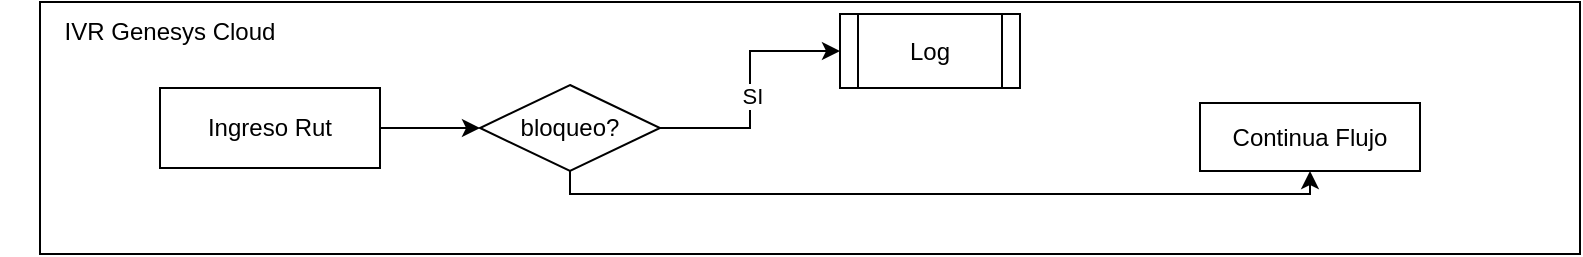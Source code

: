<mxfile version="22.1.11" type="github">
  <diagram name="Opción S3" id="2_QoWsmIpwzopcO--w2Y">
    <mxGraphModel dx="1079" dy="1104" grid="1" gridSize="10" guides="1" tooltips="1" connect="1" arrows="1" fold="1" page="1" pageScale="1" pageWidth="1169" pageHeight="827" math="0" shadow="0">
      <root>
        <mxCell id="0" />
        <mxCell id="1" parent="0" />
        <mxCell id="YYY3uUpcTJU4uNfkz4Mn-2" value="" style="rounded=0;whiteSpace=wrap;html=1;" vertex="1" parent="1">
          <mxGeometry x="150" y="260" width="770" height="126" as="geometry" />
        </mxCell>
        <mxCell id="YYY3uUpcTJU4uNfkz4Mn-8" style="edgeStyle=orthogonalEdgeStyle;rounded=0;orthogonalLoop=1;jettySize=auto;html=1;entryX=0;entryY=0.5;entryDx=0;entryDy=0;" edge="1" parent="1" source="YYY3uUpcTJU4uNfkz4Mn-3" target="YYY3uUpcTJU4uNfkz4Mn-7">
          <mxGeometry relative="1" as="geometry" />
        </mxCell>
        <mxCell id="YYY3uUpcTJU4uNfkz4Mn-9" value="SI" style="edgeLabel;html=1;align=center;verticalAlign=middle;resizable=0;points=[];" vertex="1" connectable="0" parent="YYY3uUpcTJU4uNfkz4Mn-8">
          <mxGeometry x="-0.05" y="-1" relative="1" as="geometry">
            <mxPoint as="offset" />
          </mxGeometry>
        </mxCell>
        <mxCell id="YYY3uUpcTJU4uNfkz4Mn-12" style="edgeStyle=orthogonalEdgeStyle;rounded=0;orthogonalLoop=1;jettySize=auto;html=1;" edge="1" parent="1" source="YYY3uUpcTJU4uNfkz4Mn-3" target="YYY3uUpcTJU4uNfkz4Mn-11">
          <mxGeometry relative="1" as="geometry">
            <Array as="points">
              <mxPoint x="415" y="356" />
              <mxPoint x="785" y="356" />
            </Array>
          </mxGeometry>
        </mxCell>
        <mxCell id="YYY3uUpcTJU4uNfkz4Mn-3" value="bloqueo?" style="rhombus;whiteSpace=wrap;html=1;" vertex="1" parent="1">
          <mxGeometry x="370" y="301.5" width="90" height="43" as="geometry" />
        </mxCell>
        <mxCell id="YYY3uUpcTJU4uNfkz4Mn-6" style="edgeStyle=orthogonalEdgeStyle;rounded=0;orthogonalLoop=1;jettySize=auto;html=1;" edge="1" parent="1" source="YYY3uUpcTJU4uNfkz4Mn-4" target="YYY3uUpcTJU4uNfkz4Mn-3">
          <mxGeometry relative="1" as="geometry" />
        </mxCell>
        <mxCell id="YYY3uUpcTJU4uNfkz4Mn-4" value="Ingreso Rut" style="rounded=0;whiteSpace=wrap;html=1;" vertex="1" parent="1">
          <mxGeometry x="210" y="303" width="110" height="40" as="geometry" />
        </mxCell>
        <mxCell id="YYY3uUpcTJU4uNfkz4Mn-5" value="IVR Genesys Cloud" style="text;html=1;strokeColor=none;fillColor=none;align=center;verticalAlign=middle;whiteSpace=wrap;rounded=0;" vertex="1" parent="1">
          <mxGeometry x="130" y="260" width="170" height="30" as="geometry" />
        </mxCell>
        <mxCell id="YYY3uUpcTJU4uNfkz4Mn-7" value="Log" style="shape=process;whiteSpace=wrap;html=1;backgroundOutline=1;" vertex="1" parent="1">
          <mxGeometry x="550" y="266" width="90" height="37" as="geometry" />
        </mxCell>
        <mxCell id="YYY3uUpcTJU4uNfkz4Mn-11" value="Continua Flujo" style="rounded=0;whiteSpace=wrap;html=1;" vertex="1" parent="1">
          <mxGeometry x="730" y="310.5" width="110" height="34" as="geometry" />
        </mxCell>
      </root>
    </mxGraphModel>
  </diagram>
</mxfile>
